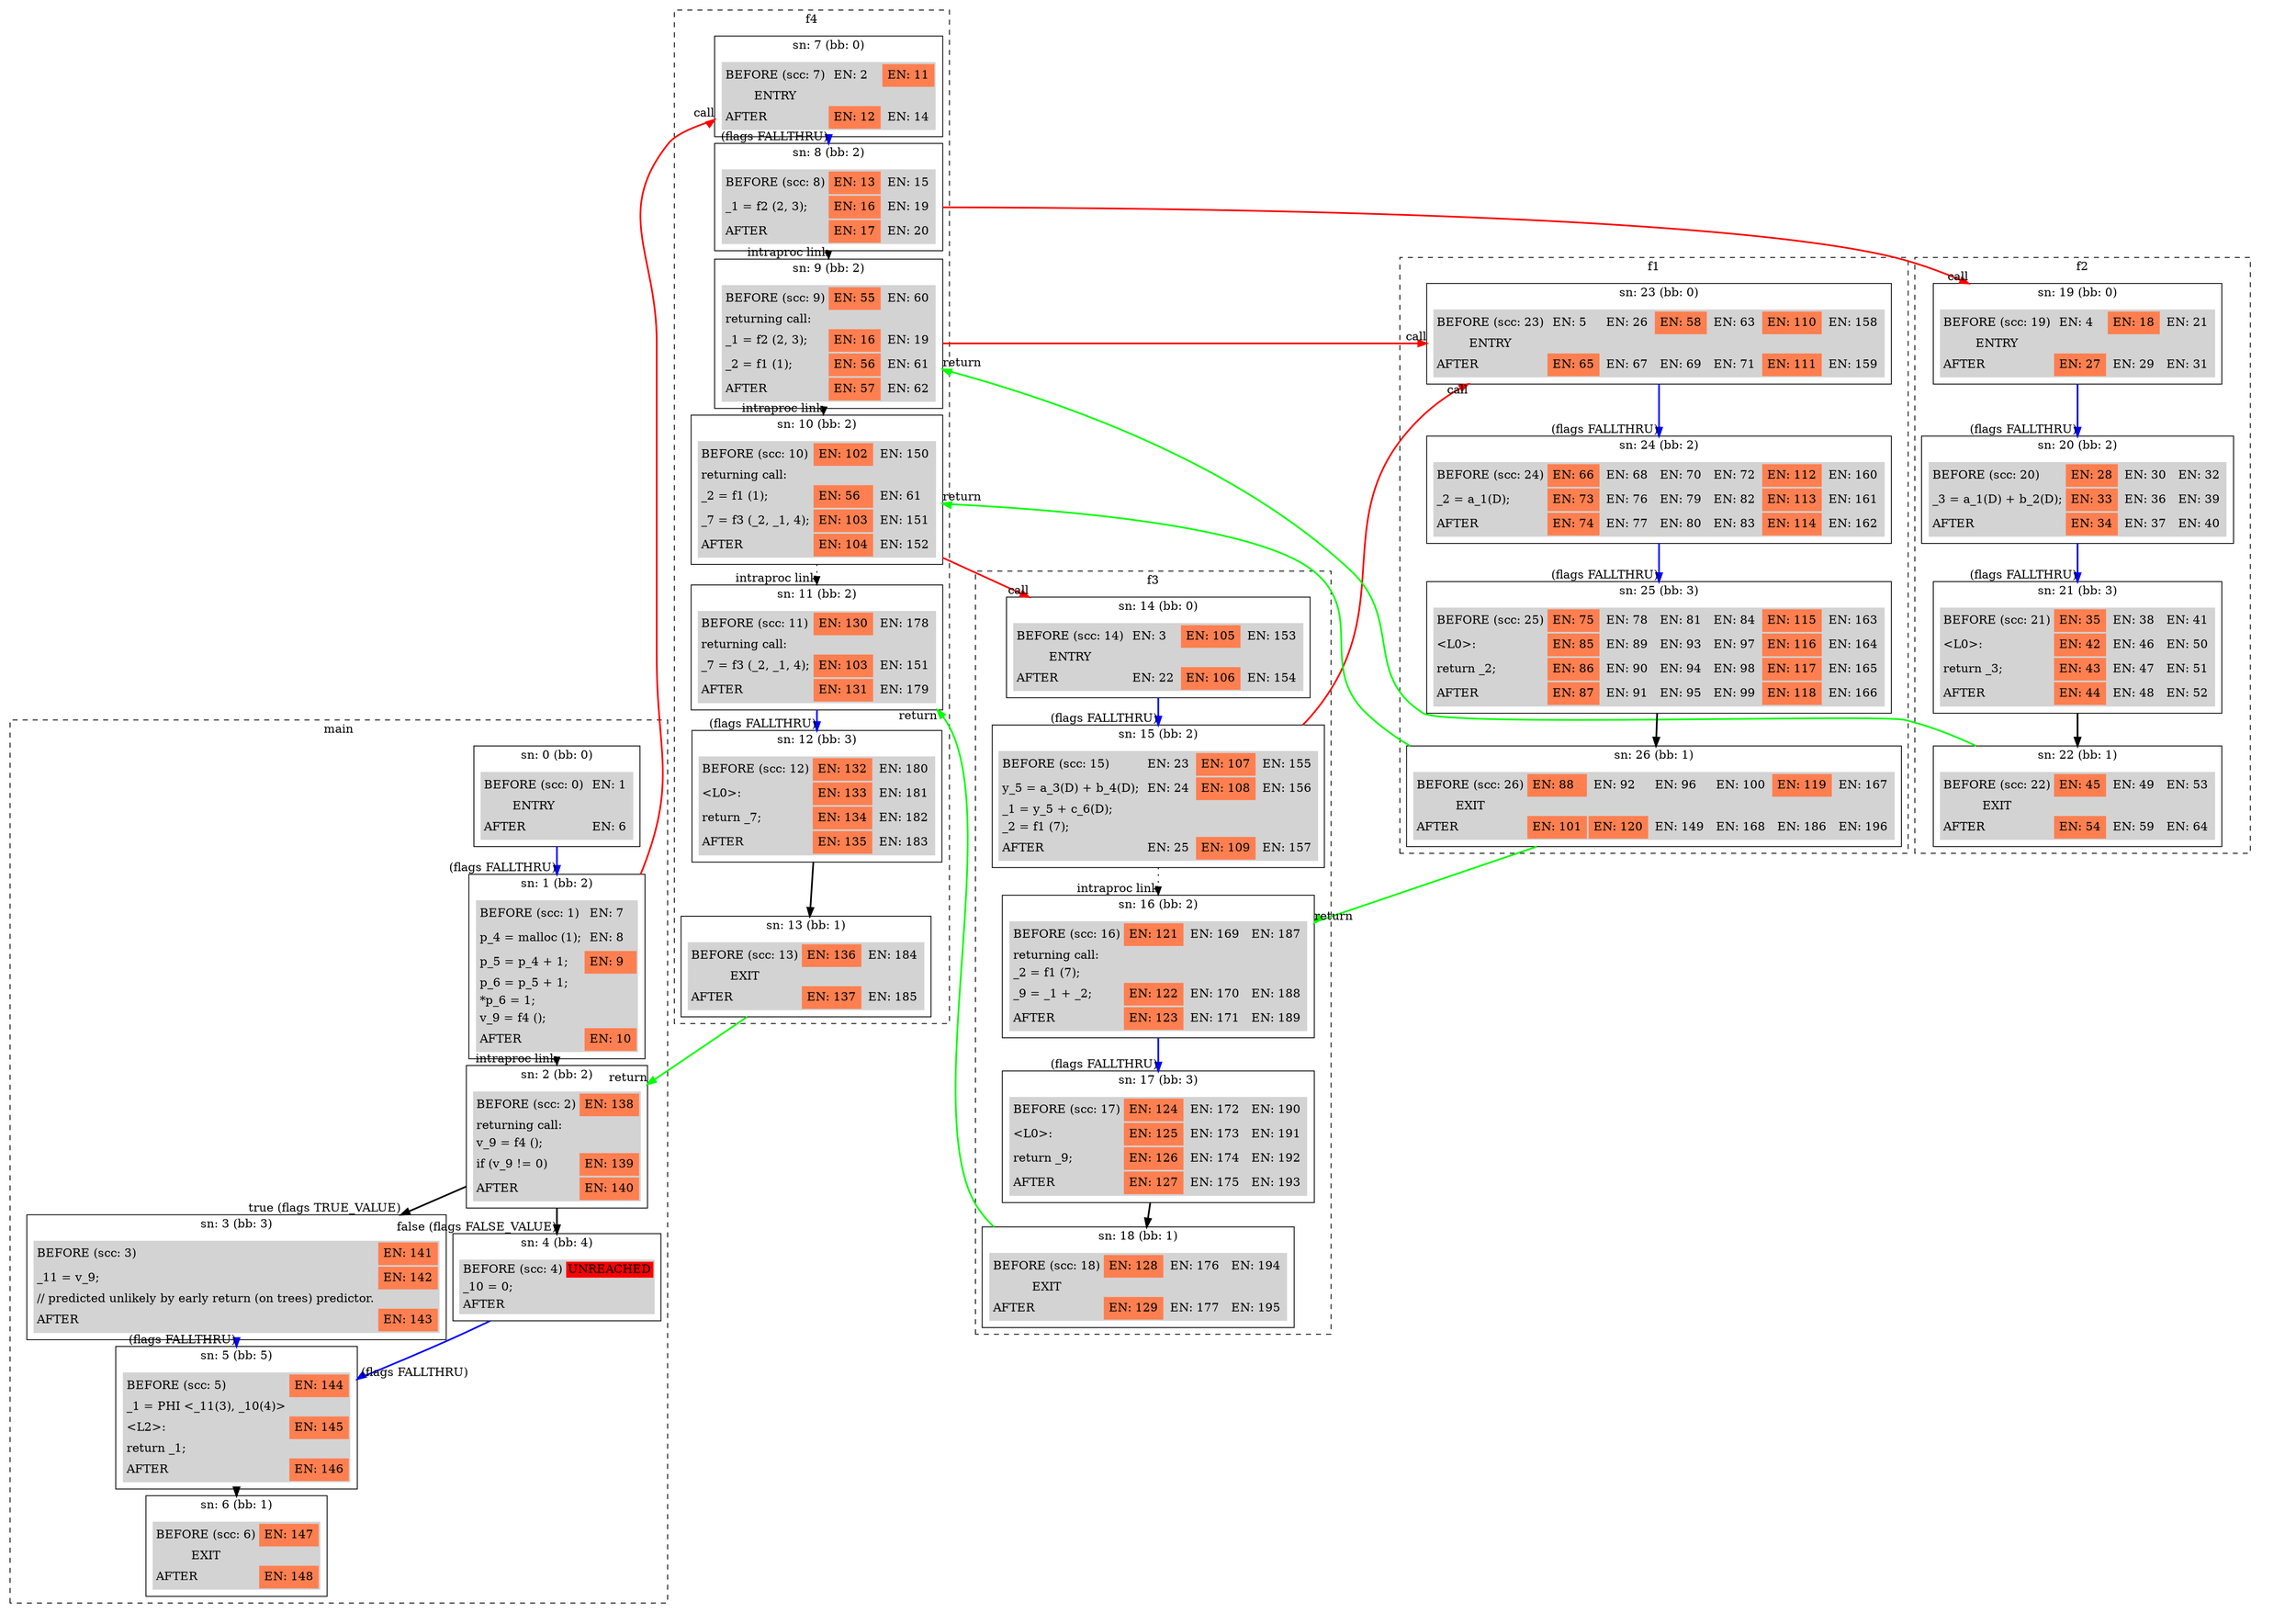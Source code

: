 /* generated with gcc-11.1
gcc -fdump-analyzer-supergraph
*/
digraph "supergraph" {
  overlap=false;
  compound=true;
  subgraph "cluster_main" {
style="dashed"; color="black"; label="main";
    subgraph cluster_node_0 {
      style="solid";
      color="black";
      fillcolor="lightgrey";
      label="sn: 0 (bb: 0)";
      node_0 [shape=none,margin=0,style=filled,fillcolor=lightgrey,label=<<TABLE BORDER="0"><TR><TD ALIGN="LEFT">BEFORE (scc: 0)</TD><TD BGCOLOR="lightgrey"><TABLE BORDER="0"><TR><TD ALIGN="LEFT">EN: 1</TD></TR></TABLE></TD></TR><TR><TD>ENTRY</TD></TR>
<TR><TD ALIGN="LEFT">AFTER</TD><TD BGCOLOR="lightgrey"><TABLE BORDER="0"><TR><TD ALIGN="LEFT">EN: 6</TD></TR></TABLE></TD></TR></TABLE>>];

    }
    subgraph cluster_node_1 {
      style="solid";
      color="black";
      fillcolor="lightgrey";
      label="sn: 1 (bb: 2)";
      node_1 [shape=none,margin=0,style=filled,fillcolor=lightgrey,label=<<TABLE BORDER="0"><TR><TD ALIGN="LEFT">BEFORE (scc: 1)</TD><TD BGCOLOR="lightgrey"><TABLE BORDER="0"><TR><TD ALIGN="LEFT">EN: 7</TD></TR></TABLE></TD></TR><TR><TD ALIGN="LEFT">p_4 = malloc (1);</TD><TD BGCOLOR="lightgrey"><TABLE BORDER="0"><TR><TD ALIGN="LEFT">EN: 8</TD></TR></TABLE></TD></TR>
<TR><TD ALIGN="LEFT">p_5 = p_4 + 1;</TD><TD BGCOLOR="coral"><TABLE BORDER="0"><TR><TD ALIGN="LEFT">EN: 9</TD></TR></TABLE></TD></TR>
<TR><TD ALIGN="LEFT">p_6 = p_5 + 1;</TD><TD ALIGN="LEFT"></TD></TR>
<TR><TD ALIGN="LEFT">*p_6 = 1;</TD><TD ALIGN="LEFT"></TD></TR>
<TR><TD ALIGN="LEFT">v_9 = f4 ();</TD><TD ALIGN="LEFT"></TD></TR>
<TR><TD ALIGN="LEFT">AFTER</TD><TD BGCOLOR="coral"><TABLE BORDER="0"><TR><TD ALIGN="LEFT">EN: 10</TD></TR></TABLE></TD></TR></TABLE>>];

    }
    subgraph cluster_node_2 {
      style="solid";
      color="black";
      fillcolor="lightgrey";
      label="sn: 2 (bb: 2)";
      node_2 [shape=none,margin=0,style=filled,fillcolor=lightgrey,label=<<TABLE BORDER="0"><TR><TD ALIGN="LEFT">BEFORE (scc: 2)</TD><TD BGCOLOR="coral"><TABLE BORDER="0"><TR><TD ALIGN="LEFT">EN: 138</TD></TR></TABLE></TD></TR><TR><TD ALIGN="LEFT">returning call: </TD></TR><TR><TD ALIGN="LEFT">v_9 = f4 ();</TD><TD ALIGN="LEFT"></TD></TR>
<TR><TD ALIGN="LEFT">if (v_9 != 0)</TD><TD BGCOLOR="coral"><TABLE BORDER="0"><TR><TD ALIGN="LEFT">EN: 139</TD></TR></TABLE></TD></TR>
<TR><TD ALIGN="LEFT">AFTER</TD><TD BGCOLOR="coral"><TABLE BORDER="0"><TR><TD ALIGN="LEFT">EN: 140</TD></TR></TABLE></TD></TR></TABLE>>];

    }
    subgraph cluster_node_3 {
      style="solid";
      color="black";
      fillcolor="lightgrey";
      label="sn: 3 (bb: 3)";
      node_3 [shape=none,margin=0,style=filled,fillcolor=lightgrey,label=<<TABLE BORDER="0"><TR><TD ALIGN="LEFT">BEFORE (scc: 3)</TD><TD BGCOLOR="coral"><TABLE BORDER="0"><TR><TD ALIGN="LEFT">EN: 141</TD></TR></TABLE></TD></TR><TR><TD ALIGN="LEFT">_11 = v_9;</TD><TD BGCOLOR="coral"><TABLE BORDER="0"><TR><TD ALIGN="LEFT">EN: 142</TD></TR></TABLE></TD></TR>
<TR><TD ALIGN="LEFT">// predicted unlikely by early return (on trees) predictor.</TD><TD ALIGN="LEFT"></TD></TR>
<TR><TD ALIGN="LEFT">AFTER</TD><TD BGCOLOR="coral"><TABLE BORDER="0"><TR><TD ALIGN="LEFT">EN: 143</TD></TR></TABLE></TD></TR></TABLE>>];

    }
    subgraph cluster_node_4 {
      style="solid";
      color="black";
      fillcolor="lightgrey";
      label="sn: 4 (bb: 4)";
      node_4 [shape=none,margin=0,style=filled,fillcolor=lightgrey,label=<<TABLE BORDER="0"><TR><TD ALIGN="LEFT">BEFORE (scc: 4)</TD><TD BGCOLOR="red">UNREACHED</TD></TR><TR><TD ALIGN="LEFT">_10 = 0;</TD><TD ALIGN="LEFT"></TD></TR>
<TR><TD ALIGN="LEFT">AFTER</TD></TR></TABLE>>];

    }
    subgraph cluster_node_5 {
      style="solid";
      color="black";
      fillcolor="lightgrey";
      label="sn: 5 (bb: 5)";
      node_5 [shape=none,margin=0,style=filled,fillcolor=lightgrey,label=<<TABLE BORDER="0"><TR><TD ALIGN="LEFT">BEFORE (scc: 5)</TD><TD BGCOLOR="coral"><TABLE BORDER="0"><TR><TD ALIGN="LEFT">EN: 144</TD></TR></TABLE></TD></TR><TR><TD ALIGN="LEFT">_1 = PHI &lt;_11(3), _10(4)&gt;</TD><TD ALIGN="LEFT"></TD></TR>
<TR><TD ALIGN="LEFT">&lt;L2&gt;:</TD><TD BGCOLOR="coral"><TABLE BORDER="0"><TR><TD ALIGN="LEFT">EN: 145</TD></TR></TABLE></TD></TR>
<TR><TD ALIGN="LEFT">return _1;</TD><TD ALIGN="LEFT"></TD></TR>
<TR><TD ALIGN="LEFT">AFTER</TD><TD BGCOLOR="coral"><TABLE BORDER="0"><TR><TD ALIGN="LEFT">EN: 146</TD></TR></TABLE></TD></TR></TABLE>>];

    }
    subgraph cluster_node_6 {
      style="solid";
      color="black";
      fillcolor="lightgrey";
      label="sn: 6 (bb: 1)";
      node_6 [shape=none,margin=0,style=filled,fillcolor=lightgrey,label=<<TABLE BORDER="0"><TR><TD ALIGN="LEFT">BEFORE (scc: 6)</TD><TD BGCOLOR="coral"><TABLE BORDER="0"><TR><TD ALIGN="LEFT">EN: 147</TD></TR></TABLE></TD></TR><TR><TD>EXIT</TD></TR>
<TR><TD ALIGN="LEFT">AFTER</TD><TD BGCOLOR="coral"><TABLE BORDER="0"><TR><TD ALIGN="LEFT">EN: 148</TD></TR></TABLE></TD></TR></TABLE>>];

    }
	node_0:s -> node_6:n [style="invis",constraint=true];
  }
  subgraph "cluster_f4" {
style="dashed"; color="black"; label="f4";
    subgraph cluster_node_7 {
      style="solid";
      color="black";
      fillcolor="lightgrey";
      label="sn: 7 (bb: 0)";
      node_7 [shape=none,margin=0,style=filled,fillcolor=lightgrey,label=<<TABLE BORDER="0"><TR><TD ALIGN="LEFT">BEFORE (scc: 7)</TD><TD BGCOLOR="lightgrey"><TABLE BORDER="0"><TR><TD ALIGN="LEFT">EN: 2</TD></TR></TABLE></TD><TD BGCOLOR="coral"><TABLE BORDER="0"><TR><TD ALIGN="LEFT">EN: 11</TD></TR></TABLE></TD></TR><TR><TD>ENTRY</TD></TR>
<TR><TD ALIGN="LEFT">AFTER</TD><TD BGCOLOR="coral"><TABLE BORDER="0"><TR><TD ALIGN="LEFT">EN: 12</TD></TR></TABLE></TD><TD BGCOLOR="lightgrey"><TABLE BORDER="0"><TR><TD ALIGN="LEFT">EN: 14</TD></TR></TABLE></TD></TR></TABLE>>];

    }
    subgraph cluster_node_8 {
      style="solid";
      color="black";
      fillcolor="lightgrey";
      label="sn: 8 (bb: 2)";
      node_8 [shape=none,margin=0,style=filled,fillcolor=lightgrey,label=<<TABLE BORDER="0"><TR><TD ALIGN="LEFT">BEFORE (scc: 8)</TD><TD BGCOLOR="coral"><TABLE BORDER="0"><TR><TD ALIGN="LEFT">EN: 13</TD></TR></TABLE></TD><TD BGCOLOR="lightgrey"><TABLE BORDER="0"><TR><TD ALIGN="LEFT">EN: 15</TD></TR></TABLE></TD></TR><TR><TD ALIGN="LEFT">_1 = f2 (2, 3);</TD><TD BGCOLOR="coral"><TABLE BORDER="0"><TR><TD ALIGN="LEFT">EN: 16</TD></TR></TABLE></TD><TD BGCOLOR="lightgrey"><TABLE BORDER="0"><TR><TD ALIGN="LEFT">EN: 19</TD></TR></TABLE></TD></TR>
<TR><TD ALIGN="LEFT">AFTER</TD><TD BGCOLOR="coral"><TABLE BORDER="0"><TR><TD ALIGN="LEFT">EN: 17</TD></TR></TABLE></TD><TD BGCOLOR="lightgrey"><TABLE BORDER="0"><TR><TD ALIGN="LEFT">EN: 20</TD></TR></TABLE></TD></TR></TABLE>>];

    }
    subgraph cluster_node_9 {
      style="solid";
      color="black";
      fillcolor="lightgrey";
      label="sn: 9 (bb: 2)";
      node_9 [shape=none,margin=0,style=filled,fillcolor=lightgrey,label=<<TABLE BORDER="0"><TR><TD ALIGN="LEFT">BEFORE (scc: 9)</TD><TD BGCOLOR="coral"><TABLE BORDER="0"><TR><TD ALIGN="LEFT">EN: 55</TD></TR></TABLE></TD><TD BGCOLOR="lightgrey"><TABLE BORDER="0"><TR><TD ALIGN="LEFT">EN: 60</TD></TR></TABLE></TD></TR><TR><TD ALIGN="LEFT">returning call: </TD></TR><TR><TD ALIGN="LEFT">_1 = f2 (2, 3);</TD><TD BGCOLOR="coral"><TABLE BORDER="0"><TR><TD ALIGN="LEFT">EN: 16</TD></TR></TABLE></TD><TD BGCOLOR="lightgrey"><TABLE BORDER="0"><TR><TD ALIGN="LEFT">EN: 19</TD></TR></TABLE></TD></TR>
<TR><TD ALIGN="LEFT">_2 = f1 (1);</TD><TD BGCOLOR="coral"><TABLE BORDER="0"><TR><TD ALIGN="LEFT">EN: 56</TD></TR></TABLE></TD><TD BGCOLOR="lightgrey"><TABLE BORDER="0"><TR><TD ALIGN="LEFT">EN: 61</TD></TR></TABLE></TD></TR>
<TR><TD ALIGN="LEFT">AFTER</TD><TD BGCOLOR="coral"><TABLE BORDER="0"><TR><TD ALIGN="LEFT">EN: 57</TD></TR></TABLE></TD><TD BGCOLOR="lightgrey"><TABLE BORDER="0"><TR><TD ALIGN="LEFT">EN: 62</TD></TR></TABLE></TD></TR></TABLE>>];

    }
    subgraph cluster_node_10 {
      style="solid";
      color="black";
      fillcolor="lightgrey";
      label="sn: 10 (bb: 2)";
      node_10 [shape=none,margin=0,style=filled,fillcolor=lightgrey,label=<<TABLE BORDER="0"><TR><TD ALIGN="LEFT">BEFORE (scc: 10)</TD><TD BGCOLOR="coral"><TABLE BORDER="0"><TR><TD ALIGN="LEFT">EN: 102</TD></TR></TABLE></TD><TD BGCOLOR="lightgrey"><TABLE BORDER="0"><TR><TD ALIGN="LEFT">EN: 150</TD></TR></TABLE></TD></TR><TR><TD ALIGN="LEFT">returning call: </TD></TR><TR><TD ALIGN="LEFT">_2 = f1 (1);</TD><TD BGCOLOR="coral"><TABLE BORDER="0"><TR><TD ALIGN="LEFT">EN: 56</TD></TR></TABLE></TD><TD BGCOLOR="lightgrey"><TABLE BORDER="0"><TR><TD ALIGN="LEFT">EN: 61</TD></TR></TABLE></TD></TR>
<TR><TD ALIGN="LEFT">_7 = f3 (_2, _1, 4);</TD><TD BGCOLOR="coral"><TABLE BORDER="0"><TR><TD ALIGN="LEFT">EN: 103</TD></TR></TABLE></TD><TD BGCOLOR="lightgrey"><TABLE BORDER="0"><TR><TD ALIGN="LEFT">EN: 151</TD></TR></TABLE></TD></TR>
<TR><TD ALIGN="LEFT">AFTER</TD><TD BGCOLOR="coral"><TABLE BORDER="0"><TR><TD ALIGN="LEFT">EN: 104</TD></TR></TABLE></TD><TD BGCOLOR="lightgrey"><TABLE BORDER="0"><TR><TD ALIGN="LEFT">EN: 152</TD></TR></TABLE></TD></TR></TABLE>>];

    }
    subgraph cluster_node_11 {
      style="solid";
      color="black";
      fillcolor="lightgrey";
      label="sn: 11 (bb: 2)";
      node_11 [shape=none,margin=0,style=filled,fillcolor=lightgrey,label=<<TABLE BORDER="0"><TR><TD ALIGN="LEFT">BEFORE (scc: 11)</TD><TD BGCOLOR="coral"><TABLE BORDER="0"><TR><TD ALIGN="LEFT">EN: 130</TD></TR></TABLE></TD><TD BGCOLOR="lightgrey"><TABLE BORDER="0"><TR><TD ALIGN="LEFT">EN: 178</TD></TR></TABLE></TD></TR><TR><TD ALIGN="LEFT">returning call: </TD></TR><TR><TD ALIGN="LEFT">_7 = f3 (_2, _1, 4);</TD><TD BGCOLOR="coral"><TABLE BORDER="0"><TR><TD ALIGN="LEFT">EN: 103</TD></TR></TABLE></TD><TD BGCOLOR="lightgrey"><TABLE BORDER="0"><TR><TD ALIGN="LEFT">EN: 151</TD></TR></TABLE></TD></TR>
<TR><TD ALIGN="LEFT">AFTER</TD><TD BGCOLOR="coral"><TABLE BORDER="0"><TR><TD ALIGN="LEFT">EN: 131</TD></TR></TABLE></TD><TD BGCOLOR="lightgrey"><TABLE BORDER="0"><TR><TD ALIGN="LEFT">EN: 179</TD></TR></TABLE></TD></TR></TABLE>>];

    }
    subgraph cluster_node_12 {
      style="solid";
      color="black";
      fillcolor="lightgrey";
      label="sn: 12 (bb: 3)";
      node_12 [shape=none,margin=0,style=filled,fillcolor=lightgrey,label=<<TABLE BORDER="0"><TR><TD ALIGN="LEFT">BEFORE (scc: 12)</TD><TD BGCOLOR="coral"><TABLE BORDER="0"><TR><TD ALIGN="LEFT">EN: 132</TD></TR></TABLE></TD><TD BGCOLOR="lightgrey"><TABLE BORDER="0"><TR><TD ALIGN="LEFT">EN: 180</TD></TR></TABLE></TD></TR><TR><TD ALIGN="LEFT">&lt;L0&gt;:</TD><TD BGCOLOR="coral"><TABLE BORDER="0"><TR><TD ALIGN="LEFT">EN: 133</TD></TR></TABLE></TD><TD BGCOLOR="lightgrey"><TABLE BORDER="0"><TR><TD ALIGN="LEFT">EN: 181</TD></TR></TABLE></TD></TR>
<TR><TD ALIGN="LEFT">return _7;</TD><TD BGCOLOR="coral"><TABLE BORDER="0"><TR><TD ALIGN="LEFT">EN: 134</TD></TR></TABLE></TD><TD BGCOLOR="lightgrey"><TABLE BORDER="0"><TR><TD ALIGN="LEFT">EN: 182</TD></TR></TABLE></TD></TR>
<TR><TD ALIGN="LEFT">AFTER</TD><TD BGCOLOR="coral"><TABLE BORDER="0"><TR><TD ALIGN="LEFT">EN: 135</TD></TR></TABLE></TD><TD BGCOLOR="lightgrey"><TABLE BORDER="0"><TR><TD ALIGN="LEFT">EN: 183</TD></TR></TABLE></TD></TR></TABLE>>];

    }
    subgraph cluster_node_13 {
      style="solid";
      color="black";
      fillcolor="lightgrey";
      label="sn: 13 (bb: 1)";
      node_13 [shape=none,margin=0,style=filled,fillcolor=lightgrey,label=<<TABLE BORDER="0"><TR><TD ALIGN="LEFT">BEFORE (scc: 13)</TD><TD BGCOLOR="coral"><TABLE BORDER="0"><TR><TD ALIGN="LEFT">EN: 136</TD></TR></TABLE></TD><TD BGCOLOR="lightgrey"><TABLE BORDER="0"><TR><TD ALIGN="LEFT">EN: 184</TD></TR></TABLE></TD></TR><TR><TD>EXIT</TD></TR>
<TR><TD ALIGN="LEFT">AFTER</TD><TD BGCOLOR="coral"><TABLE BORDER="0"><TR><TD ALIGN="LEFT">EN: 137</TD></TR></TABLE></TD><TD BGCOLOR="lightgrey"><TABLE BORDER="0"><TR><TD ALIGN="LEFT">EN: 185</TD></TR></TABLE></TD></TR></TABLE>>];

    }
	node_7:s -> node_13:n [style="invis",constraint=true];
  }
  subgraph "cluster_f3" {
style="dashed"; color="black"; label="f3";
    subgraph cluster_node_14 {
      style="solid";
      color="black";
      fillcolor="lightgrey";
      label="sn: 14 (bb: 0)";
      node_14 [shape=none,margin=0,style=filled,fillcolor=lightgrey,label=<<TABLE BORDER="0"><TR><TD ALIGN="LEFT">BEFORE (scc: 14)</TD><TD BGCOLOR="lightgrey"><TABLE BORDER="0"><TR><TD ALIGN="LEFT">EN: 3</TD></TR></TABLE></TD><TD BGCOLOR="coral"><TABLE BORDER="0"><TR><TD ALIGN="LEFT">EN: 105</TD></TR></TABLE></TD><TD BGCOLOR="lightgrey"><TABLE BORDER="0"><TR><TD ALIGN="LEFT">EN: 153</TD></TR></TABLE></TD></TR><TR><TD>ENTRY</TD></TR>
<TR><TD ALIGN="LEFT">AFTER</TD><TD BGCOLOR="lightgrey"><TABLE BORDER="0"><TR><TD ALIGN="LEFT">EN: 22</TD></TR></TABLE></TD><TD BGCOLOR="coral"><TABLE BORDER="0"><TR><TD ALIGN="LEFT">EN: 106</TD></TR></TABLE></TD><TD BGCOLOR="lightgrey"><TABLE BORDER="0"><TR><TD ALIGN="LEFT">EN: 154</TD></TR></TABLE></TD></TR></TABLE>>];

    }
    subgraph cluster_node_15 {
      style="solid";
      color="black";
      fillcolor="lightgrey";
      label="sn: 15 (bb: 2)";
      node_15 [shape=none,margin=0,style=filled,fillcolor=lightgrey,label=<<TABLE BORDER="0"><TR><TD ALIGN="LEFT">BEFORE (scc: 15)</TD><TD BGCOLOR="lightgrey"><TABLE BORDER="0"><TR><TD ALIGN="LEFT">EN: 23</TD></TR></TABLE></TD><TD BGCOLOR="coral"><TABLE BORDER="0"><TR><TD ALIGN="LEFT">EN: 107</TD></TR></TABLE></TD><TD BGCOLOR="lightgrey"><TABLE BORDER="0"><TR><TD ALIGN="LEFT">EN: 155</TD></TR></TABLE></TD></TR><TR><TD ALIGN="LEFT">y_5 = a_3(D) + b_4(D);</TD><TD BGCOLOR="lightgrey"><TABLE BORDER="0"><TR><TD ALIGN="LEFT">EN: 24</TD></TR></TABLE></TD><TD BGCOLOR="coral"><TABLE BORDER="0"><TR><TD ALIGN="LEFT">EN: 108</TD></TR></TABLE></TD><TD BGCOLOR="lightgrey"><TABLE BORDER="0"><TR><TD ALIGN="LEFT">EN: 156</TD></TR></TABLE></TD></TR>
<TR><TD ALIGN="LEFT">_1 = y_5 + c_6(D);</TD><TD ALIGN="LEFT"></TD></TR>
<TR><TD ALIGN="LEFT">_2 = f1 (7);</TD><TD ALIGN="LEFT"></TD></TR>
<TR><TD ALIGN="LEFT">AFTER</TD><TD BGCOLOR="lightgrey"><TABLE BORDER="0"><TR><TD ALIGN="LEFT">EN: 25</TD></TR></TABLE></TD><TD BGCOLOR="coral"><TABLE BORDER="0"><TR><TD ALIGN="LEFT">EN: 109</TD></TR></TABLE></TD><TD BGCOLOR="lightgrey"><TABLE BORDER="0"><TR><TD ALIGN="LEFT">EN: 157</TD></TR></TABLE></TD></TR></TABLE>>];

    }
    subgraph cluster_node_16 {
      style="solid";
      color="black";
      fillcolor="lightgrey";
      label="sn: 16 (bb: 2)";
      node_16 [shape=none,margin=0,style=filled,fillcolor=lightgrey,label=<<TABLE BORDER="0"><TR><TD ALIGN="LEFT">BEFORE (scc: 16)</TD><TD BGCOLOR="coral"><TABLE BORDER="0"><TR><TD ALIGN="LEFT">EN: 121</TD></TR></TABLE></TD><TD BGCOLOR="lightgrey"><TABLE BORDER="0"><TR><TD ALIGN="LEFT">EN: 169</TD></TR></TABLE></TD><TD BGCOLOR="lightgrey"><TABLE BORDER="0"><TR><TD ALIGN="LEFT">EN: 187</TD></TR></TABLE></TD></TR><TR><TD ALIGN="LEFT">returning call: </TD></TR><TR><TD ALIGN="LEFT">_2 = f1 (7);</TD><TD ALIGN="LEFT"></TD></TR>
<TR><TD ALIGN="LEFT">_9 = _1 + _2;</TD><TD BGCOLOR="coral"><TABLE BORDER="0"><TR><TD ALIGN="LEFT">EN: 122</TD></TR></TABLE></TD><TD BGCOLOR="lightgrey"><TABLE BORDER="0"><TR><TD ALIGN="LEFT">EN: 170</TD></TR></TABLE></TD><TD BGCOLOR="lightgrey"><TABLE BORDER="0"><TR><TD ALIGN="LEFT">EN: 188</TD></TR></TABLE></TD></TR>
<TR><TD ALIGN="LEFT">AFTER</TD><TD BGCOLOR="coral"><TABLE BORDER="0"><TR><TD ALIGN="LEFT">EN: 123</TD></TR></TABLE></TD><TD BGCOLOR="lightgrey"><TABLE BORDER="0"><TR><TD ALIGN="LEFT">EN: 171</TD></TR></TABLE></TD><TD BGCOLOR="lightgrey"><TABLE BORDER="0"><TR><TD ALIGN="LEFT">EN: 189</TD></TR></TABLE></TD></TR></TABLE>>];

    }
    subgraph cluster_node_17 {
      style="solid";
      color="black";
      fillcolor="lightgrey";
      label="sn: 17 (bb: 3)";
      node_17 [shape=none,margin=0,style=filled,fillcolor=lightgrey,label=<<TABLE BORDER="0"><TR><TD ALIGN="LEFT">BEFORE (scc: 17)</TD><TD BGCOLOR="coral"><TABLE BORDER="0"><TR><TD ALIGN="LEFT">EN: 124</TD></TR></TABLE></TD><TD BGCOLOR="lightgrey"><TABLE BORDER="0"><TR><TD ALIGN="LEFT">EN: 172</TD></TR></TABLE></TD><TD BGCOLOR="lightgrey"><TABLE BORDER="0"><TR><TD ALIGN="LEFT">EN: 190</TD></TR></TABLE></TD></TR><TR><TD ALIGN="LEFT">&lt;L0&gt;:</TD><TD BGCOLOR="coral"><TABLE BORDER="0"><TR><TD ALIGN="LEFT">EN: 125</TD></TR></TABLE></TD><TD BGCOLOR="lightgrey"><TABLE BORDER="0"><TR><TD ALIGN="LEFT">EN: 173</TD></TR></TABLE></TD><TD BGCOLOR="lightgrey"><TABLE BORDER="0"><TR><TD ALIGN="LEFT">EN: 191</TD></TR></TABLE></TD></TR>
<TR><TD ALIGN="LEFT">return _9;</TD><TD BGCOLOR="coral"><TABLE BORDER="0"><TR><TD ALIGN="LEFT">EN: 126</TD></TR></TABLE></TD><TD BGCOLOR="lightgrey"><TABLE BORDER="0"><TR><TD ALIGN="LEFT">EN: 174</TD></TR></TABLE></TD><TD BGCOLOR="lightgrey"><TABLE BORDER="0"><TR><TD ALIGN="LEFT">EN: 192</TD></TR></TABLE></TD></TR>
<TR><TD ALIGN="LEFT">AFTER</TD><TD BGCOLOR="coral"><TABLE BORDER="0"><TR><TD ALIGN="LEFT">EN: 127</TD></TR></TABLE></TD><TD BGCOLOR="lightgrey"><TABLE BORDER="0"><TR><TD ALIGN="LEFT">EN: 175</TD></TR></TABLE></TD><TD BGCOLOR="lightgrey"><TABLE BORDER="0"><TR><TD ALIGN="LEFT">EN: 193</TD></TR></TABLE></TD></TR></TABLE>>];

    }
    subgraph cluster_node_18 {
      style="solid";
      color="black";
      fillcolor="lightgrey";
      label="sn: 18 (bb: 1)";
      node_18 [shape=none,margin=0,style=filled,fillcolor=lightgrey,label=<<TABLE BORDER="0"><TR><TD ALIGN="LEFT">BEFORE (scc: 18)</TD><TD BGCOLOR="coral"><TABLE BORDER="0"><TR><TD ALIGN="LEFT">EN: 128</TD></TR></TABLE></TD><TD BGCOLOR="lightgrey"><TABLE BORDER="0"><TR><TD ALIGN="LEFT">EN: 176</TD></TR></TABLE></TD><TD BGCOLOR="lightgrey"><TABLE BORDER="0"><TR><TD ALIGN="LEFT">EN: 194</TD></TR></TABLE></TD></TR><TR><TD>EXIT</TD></TR>
<TR><TD ALIGN="LEFT">AFTER</TD><TD BGCOLOR="coral"><TABLE BORDER="0"><TR><TD ALIGN="LEFT">EN: 129</TD></TR></TABLE></TD><TD BGCOLOR="lightgrey"><TABLE BORDER="0"><TR><TD ALIGN="LEFT">EN: 177</TD></TR></TABLE></TD><TD BGCOLOR="lightgrey"><TABLE BORDER="0"><TR><TD ALIGN="LEFT">EN: 195</TD></TR></TABLE></TD></TR></TABLE>>];

    }
	node_14:s -> node_18:n [style="invis",constraint=true];
  }
  subgraph "cluster_f2" {
style="dashed"; color="black"; label="f2";
    subgraph cluster_node_19 {
      style="solid";
      color="black";
      fillcolor="lightgrey";
      label="sn: 19 (bb: 0)";
      node_19 [shape=none,margin=0,style=filled,fillcolor=lightgrey,label=<<TABLE BORDER="0"><TR><TD ALIGN="LEFT">BEFORE (scc: 19)</TD><TD BGCOLOR="lightgrey"><TABLE BORDER="0"><TR><TD ALIGN="LEFT">EN: 4</TD></TR></TABLE></TD><TD BGCOLOR="coral"><TABLE BORDER="0"><TR><TD ALIGN="LEFT">EN: 18</TD></TR></TABLE></TD><TD BGCOLOR="lightgrey"><TABLE BORDER="0"><TR><TD ALIGN="LEFT">EN: 21</TD></TR></TABLE></TD></TR><TR><TD>ENTRY</TD></TR>
<TR><TD ALIGN="LEFT">AFTER</TD><TD BGCOLOR="coral"><TABLE BORDER="0"><TR><TD ALIGN="LEFT">EN: 27</TD></TR></TABLE></TD><TD BGCOLOR="lightgrey"><TABLE BORDER="0"><TR><TD ALIGN="LEFT">EN: 29</TD></TR></TABLE></TD><TD BGCOLOR="lightgrey"><TABLE BORDER="0"><TR><TD ALIGN="LEFT">EN: 31</TD></TR></TABLE></TD></TR></TABLE>>];

    }
    subgraph cluster_node_20 {
      style="solid";
      color="black";
      fillcolor="lightgrey";
      label="sn: 20 (bb: 2)";
      node_20 [shape=none,margin=0,style=filled,fillcolor=lightgrey,label=<<TABLE BORDER="0"><TR><TD ALIGN="LEFT">BEFORE (scc: 20)</TD><TD BGCOLOR="coral"><TABLE BORDER="0"><TR><TD ALIGN="LEFT">EN: 28</TD></TR></TABLE></TD><TD BGCOLOR="lightgrey"><TABLE BORDER="0"><TR><TD ALIGN="LEFT">EN: 30</TD></TR></TABLE></TD><TD BGCOLOR="lightgrey"><TABLE BORDER="0"><TR><TD ALIGN="LEFT">EN: 32</TD></TR></TABLE></TD></TR><TR><TD ALIGN="LEFT">_3 = a_1(D) + b_2(D);</TD><TD BGCOLOR="coral"><TABLE BORDER="0"><TR><TD ALIGN="LEFT">EN: 33</TD></TR></TABLE></TD><TD BGCOLOR="lightgrey"><TABLE BORDER="0"><TR><TD ALIGN="LEFT">EN: 36</TD></TR></TABLE></TD><TD BGCOLOR="lightgrey"><TABLE BORDER="0"><TR><TD ALIGN="LEFT">EN: 39</TD></TR></TABLE></TD></TR>
<TR><TD ALIGN="LEFT">AFTER</TD><TD BGCOLOR="coral"><TABLE BORDER="0"><TR><TD ALIGN="LEFT">EN: 34</TD></TR></TABLE></TD><TD BGCOLOR="lightgrey"><TABLE BORDER="0"><TR><TD ALIGN="LEFT">EN: 37</TD></TR></TABLE></TD><TD BGCOLOR="lightgrey"><TABLE BORDER="0"><TR><TD ALIGN="LEFT">EN: 40</TD></TR></TABLE></TD></TR></TABLE>>];

    }
    subgraph cluster_node_21 {
      style="solid";
      color="black";
      fillcolor="lightgrey";
      label="sn: 21 (bb: 3)";
      node_21 [shape=none,margin=0,style=filled,fillcolor=lightgrey,label=<<TABLE BORDER="0"><TR><TD ALIGN="LEFT">BEFORE (scc: 21)</TD><TD BGCOLOR="coral"><TABLE BORDER="0"><TR><TD ALIGN="LEFT">EN: 35</TD></TR></TABLE></TD><TD BGCOLOR="lightgrey"><TABLE BORDER="0"><TR><TD ALIGN="LEFT">EN: 38</TD></TR></TABLE></TD><TD BGCOLOR="lightgrey"><TABLE BORDER="0"><TR><TD ALIGN="LEFT">EN: 41</TD></TR></TABLE></TD></TR><TR><TD ALIGN="LEFT">&lt;L0&gt;:</TD><TD BGCOLOR="coral"><TABLE BORDER="0"><TR><TD ALIGN="LEFT">EN: 42</TD></TR></TABLE></TD><TD BGCOLOR="lightgrey"><TABLE BORDER="0"><TR><TD ALIGN="LEFT">EN: 46</TD></TR></TABLE></TD><TD BGCOLOR="lightgrey"><TABLE BORDER="0"><TR><TD ALIGN="LEFT">EN: 50</TD></TR></TABLE></TD></TR>
<TR><TD ALIGN="LEFT">return _3;</TD><TD BGCOLOR="coral"><TABLE BORDER="0"><TR><TD ALIGN="LEFT">EN: 43</TD></TR></TABLE></TD><TD BGCOLOR="lightgrey"><TABLE BORDER="0"><TR><TD ALIGN="LEFT">EN: 47</TD></TR></TABLE></TD><TD BGCOLOR="lightgrey"><TABLE BORDER="0"><TR><TD ALIGN="LEFT">EN: 51</TD></TR></TABLE></TD></TR>
<TR><TD ALIGN="LEFT">AFTER</TD><TD BGCOLOR="coral"><TABLE BORDER="0"><TR><TD ALIGN="LEFT">EN: 44</TD></TR></TABLE></TD><TD BGCOLOR="lightgrey"><TABLE BORDER="0"><TR><TD ALIGN="LEFT">EN: 48</TD></TR></TABLE></TD><TD BGCOLOR="lightgrey"><TABLE BORDER="0"><TR><TD ALIGN="LEFT">EN: 52</TD></TR></TABLE></TD></TR></TABLE>>];

    }
    subgraph cluster_node_22 {
      style="solid";
      color="black";
      fillcolor="lightgrey";
      label="sn: 22 (bb: 1)";
      node_22 [shape=none,margin=0,style=filled,fillcolor=lightgrey,label=<<TABLE BORDER="0"><TR><TD ALIGN="LEFT">BEFORE (scc: 22)</TD><TD BGCOLOR="coral"><TABLE BORDER="0"><TR><TD ALIGN="LEFT">EN: 45</TD></TR></TABLE></TD><TD BGCOLOR="lightgrey"><TABLE BORDER="0"><TR><TD ALIGN="LEFT">EN: 49</TD></TR></TABLE></TD><TD BGCOLOR="lightgrey"><TABLE BORDER="0"><TR><TD ALIGN="LEFT">EN: 53</TD></TR></TABLE></TD></TR><TR><TD>EXIT</TD></TR>
<TR><TD ALIGN="LEFT">AFTER</TD><TD BGCOLOR="coral"><TABLE BORDER="0"><TR><TD ALIGN="LEFT">EN: 54</TD></TR></TABLE></TD><TD BGCOLOR="lightgrey"><TABLE BORDER="0"><TR><TD ALIGN="LEFT">EN: 59</TD></TR></TABLE></TD><TD BGCOLOR="lightgrey"><TABLE BORDER="0"><TR><TD ALIGN="LEFT">EN: 64</TD></TR></TABLE></TD></TR></TABLE>>];

    }
	node_19:s -> node_22:n [style="invis",constraint=true];
  }
  subgraph "cluster_f1" {
style="dashed"; color="black"; label="f1";
    subgraph cluster_node_23 {
      style="solid";
      color="black";
      fillcolor="lightgrey";
      label="sn: 23 (bb: 0)";
      node_23 [shape=none,margin=0,style=filled,fillcolor=lightgrey,label=<<TABLE BORDER="0"><TR><TD ALIGN="LEFT">BEFORE (scc: 23)</TD><TD BGCOLOR="lightgrey"><TABLE BORDER="0"><TR><TD ALIGN="LEFT">EN: 5</TD></TR></TABLE></TD><TD BGCOLOR="lightgrey"><TABLE BORDER="0"><TR><TD ALIGN="LEFT">EN: 26</TD></TR></TABLE></TD><TD BGCOLOR="coral"><TABLE BORDER="0"><TR><TD ALIGN="LEFT">EN: 58</TD></TR></TABLE></TD><TD BGCOLOR="lightgrey"><TABLE BORDER="0"><TR><TD ALIGN="LEFT">EN: 63</TD></TR></TABLE></TD><TD BGCOLOR="coral"><TABLE BORDER="0"><TR><TD ALIGN="LEFT">EN: 110</TD></TR></TABLE></TD><TD BGCOLOR="lightgrey"><TABLE BORDER="0"><TR><TD ALIGN="LEFT">EN: 158</TD></TR></TABLE></TD></TR><TR><TD>ENTRY</TD></TR>
<TR><TD ALIGN="LEFT">AFTER</TD><TD BGCOLOR="coral"><TABLE BORDER="0"><TR><TD ALIGN="LEFT">EN: 65</TD></TR></TABLE></TD><TD BGCOLOR="lightgrey"><TABLE BORDER="0"><TR><TD ALIGN="LEFT">EN: 67</TD></TR></TABLE></TD><TD BGCOLOR="lightgrey"><TABLE BORDER="0"><TR><TD ALIGN="LEFT">EN: 69</TD></TR></TABLE></TD><TD BGCOLOR="lightgrey"><TABLE BORDER="0"><TR><TD ALIGN="LEFT">EN: 71</TD></TR></TABLE></TD><TD BGCOLOR="coral"><TABLE BORDER="0"><TR><TD ALIGN="LEFT">EN: 111</TD></TR></TABLE></TD><TD BGCOLOR="lightgrey"><TABLE BORDER="0"><TR><TD ALIGN="LEFT">EN: 159</TD></TR></TABLE></TD></TR></TABLE>>];

    }
    subgraph cluster_node_24 {
      style="solid";
      color="black";
      fillcolor="lightgrey";
      label="sn: 24 (bb: 2)";
      node_24 [shape=none,margin=0,style=filled,fillcolor=lightgrey,label=<<TABLE BORDER="0"><TR><TD ALIGN="LEFT">BEFORE (scc: 24)</TD><TD BGCOLOR="coral"><TABLE BORDER="0"><TR><TD ALIGN="LEFT">EN: 66</TD></TR></TABLE></TD><TD BGCOLOR="lightgrey"><TABLE BORDER="0"><TR><TD ALIGN="LEFT">EN: 68</TD></TR></TABLE></TD><TD BGCOLOR="lightgrey"><TABLE BORDER="0"><TR><TD ALIGN="LEFT">EN: 70</TD></TR></TABLE></TD><TD BGCOLOR="lightgrey"><TABLE BORDER="0"><TR><TD ALIGN="LEFT">EN: 72</TD></TR></TABLE></TD><TD BGCOLOR="coral"><TABLE BORDER="0"><TR><TD ALIGN="LEFT">EN: 112</TD></TR></TABLE></TD><TD BGCOLOR="lightgrey"><TABLE BORDER="0"><TR><TD ALIGN="LEFT">EN: 160</TD></TR></TABLE></TD></TR><TR><TD ALIGN="LEFT">_2 = a_1(D);</TD><TD BGCOLOR="coral"><TABLE BORDER="0"><TR><TD ALIGN="LEFT">EN: 73</TD></TR></TABLE></TD><TD BGCOLOR="lightgrey"><TABLE BORDER="0"><TR><TD ALIGN="LEFT">EN: 76</TD></TR></TABLE></TD><TD BGCOLOR="lightgrey"><TABLE BORDER="0"><TR><TD ALIGN="LEFT">EN: 79</TD></TR></TABLE></TD><TD BGCOLOR="lightgrey"><TABLE BORDER="0"><TR><TD ALIGN="LEFT">EN: 82</TD></TR></TABLE></TD><TD BGCOLOR="coral"><TABLE BORDER="0"><TR><TD ALIGN="LEFT">EN: 113</TD></TR></TABLE></TD><TD BGCOLOR="lightgrey"><TABLE BORDER="0"><TR><TD ALIGN="LEFT">EN: 161</TD></TR></TABLE></TD></TR>
<TR><TD ALIGN="LEFT">AFTER</TD><TD BGCOLOR="coral"><TABLE BORDER="0"><TR><TD ALIGN="LEFT">EN: 74</TD></TR></TABLE></TD><TD BGCOLOR="lightgrey"><TABLE BORDER="0"><TR><TD ALIGN="LEFT">EN: 77</TD></TR></TABLE></TD><TD BGCOLOR="lightgrey"><TABLE BORDER="0"><TR><TD ALIGN="LEFT">EN: 80</TD></TR></TABLE></TD><TD BGCOLOR="lightgrey"><TABLE BORDER="0"><TR><TD ALIGN="LEFT">EN: 83</TD></TR></TABLE></TD><TD BGCOLOR="coral"><TABLE BORDER="0"><TR><TD ALIGN="LEFT">EN: 114</TD></TR></TABLE></TD><TD BGCOLOR="lightgrey"><TABLE BORDER="0"><TR><TD ALIGN="LEFT">EN: 162</TD></TR></TABLE></TD></TR></TABLE>>];

    }
    subgraph cluster_node_25 {
      style="solid";
      color="black";
      fillcolor="lightgrey";
      label="sn: 25 (bb: 3)";
      node_25 [shape=none,margin=0,style=filled,fillcolor=lightgrey,label=<<TABLE BORDER="0"><TR><TD ALIGN="LEFT">BEFORE (scc: 25)</TD><TD BGCOLOR="coral"><TABLE BORDER="0"><TR><TD ALIGN="LEFT">EN: 75</TD></TR></TABLE></TD><TD BGCOLOR="lightgrey"><TABLE BORDER="0"><TR><TD ALIGN="LEFT">EN: 78</TD></TR></TABLE></TD><TD BGCOLOR="lightgrey"><TABLE BORDER="0"><TR><TD ALIGN="LEFT">EN: 81</TD></TR></TABLE></TD><TD BGCOLOR="lightgrey"><TABLE BORDER="0"><TR><TD ALIGN="LEFT">EN: 84</TD></TR></TABLE></TD><TD BGCOLOR="coral"><TABLE BORDER="0"><TR><TD ALIGN="LEFT">EN: 115</TD></TR></TABLE></TD><TD BGCOLOR="lightgrey"><TABLE BORDER="0"><TR><TD ALIGN="LEFT">EN: 163</TD></TR></TABLE></TD></TR><TR><TD ALIGN="LEFT">&lt;L0&gt;:</TD><TD BGCOLOR="coral"><TABLE BORDER="0"><TR><TD ALIGN="LEFT">EN: 85</TD></TR></TABLE></TD><TD BGCOLOR="lightgrey"><TABLE BORDER="0"><TR><TD ALIGN="LEFT">EN: 89</TD></TR></TABLE></TD><TD BGCOLOR="lightgrey"><TABLE BORDER="0"><TR><TD ALIGN="LEFT">EN: 93</TD></TR></TABLE></TD><TD BGCOLOR="lightgrey"><TABLE BORDER="0"><TR><TD ALIGN="LEFT">EN: 97</TD></TR></TABLE></TD><TD BGCOLOR="coral"><TABLE BORDER="0"><TR><TD ALIGN="LEFT">EN: 116</TD></TR></TABLE></TD><TD BGCOLOR="lightgrey"><TABLE BORDER="0"><TR><TD ALIGN="LEFT">EN: 164</TD></TR></TABLE></TD></TR>
<TR><TD ALIGN="LEFT">return _2;</TD><TD BGCOLOR="coral"><TABLE BORDER="0"><TR><TD ALIGN="LEFT">EN: 86</TD></TR></TABLE></TD><TD BGCOLOR="lightgrey"><TABLE BORDER="0"><TR><TD ALIGN="LEFT">EN: 90</TD></TR></TABLE></TD><TD BGCOLOR="lightgrey"><TABLE BORDER="0"><TR><TD ALIGN="LEFT">EN: 94</TD></TR></TABLE></TD><TD BGCOLOR="lightgrey"><TABLE BORDER="0"><TR><TD ALIGN="LEFT">EN: 98</TD></TR></TABLE></TD><TD BGCOLOR="coral"><TABLE BORDER="0"><TR><TD ALIGN="LEFT">EN: 117</TD></TR></TABLE></TD><TD BGCOLOR="lightgrey"><TABLE BORDER="0"><TR><TD ALIGN="LEFT">EN: 165</TD></TR></TABLE></TD></TR>
<TR><TD ALIGN="LEFT">AFTER</TD><TD BGCOLOR="coral"><TABLE BORDER="0"><TR><TD ALIGN="LEFT">EN: 87</TD></TR></TABLE></TD><TD BGCOLOR="lightgrey"><TABLE BORDER="0"><TR><TD ALIGN="LEFT">EN: 91</TD></TR></TABLE></TD><TD BGCOLOR="lightgrey"><TABLE BORDER="0"><TR><TD ALIGN="LEFT">EN: 95</TD></TR></TABLE></TD><TD BGCOLOR="lightgrey"><TABLE BORDER="0"><TR><TD ALIGN="LEFT">EN: 99</TD></TR></TABLE></TD><TD BGCOLOR="coral"><TABLE BORDER="0"><TR><TD ALIGN="LEFT">EN: 118</TD></TR></TABLE></TD><TD BGCOLOR="lightgrey"><TABLE BORDER="0"><TR><TD ALIGN="LEFT">EN: 166</TD></TR></TABLE></TD></TR></TABLE>>];

    }
    subgraph cluster_node_26 {
      style="solid";
      color="black";
      fillcolor="lightgrey";
      label="sn: 26 (bb: 1)";
      node_26 [shape=none,margin=0,style=filled,fillcolor=lightgrey,label=<<TABLE BORDER="0"><TR><TD ALIGN="LEFT">BEFORE (scc: 26)</TD><TD BGCOLOR="coral"><TABLE BORDER="0"><TR><TD ALIGN="LEFT">EN: 88</TD></TR></TABLE></TD><TD BGCOLOR="lightgrey"><TABLE BORDER="0"><TR><TD ALIGN="LEFT">EN: 92</TD></TR></TABLE></TD><TD BGCOLOR="lightgrey"><TABLE BORDER="0"><TR><TD ALIGN="LEFT">EN: 96</TD></TR></TABLE></TD><TD BGCOLOR="lightgrey"><TABLE BORDER="0"><TR><TD ALIGN="LEFT">EN: 100</TD></TR></TABLE></TD><TD BGCOLOR="coral"><TABLE BORDER="0"><TR><TD ALIGN="LEFT">EN: 119</TD></TR></TABLE></TD><TD BGCOLOR="lightgrey"><TABLE BORDER="0"><TR><TD ALIGN="LEFT">EN: 167</TD></TR></TABLE></TD></TR><TR><TD>EXIT</TD></TR>
<TR><TD ALIGN="LEFT">AFTER</TD><TD BGCOLOR="coral"><TABLE BORDER="0"><TR><TD ALIGN="LEFT">EN: 101</TD></TR></TABLE></TD><TD BGCOLOR="coral"><TABLE BORDER="0"><TR><TD ALIGN="LEFT">EN: 120</TD></TR></TABLE></TD><TD BGCOLOR="lightgrey"><TABLE BORDER="0"><TR><TD ALIGN="LEFT">EN: 149</TD></TR></TABLE></TD><TD BGCOLOR="lightgrey"><TABLE BORDER="0"><TR><TD ALIGN="LEFT">EN: 168</TD></TR></TABLE></TD><TD BGCOLOR="lightgrey"><TABLE BORDER="0"><TR><TD ALIGN="LEFT">EN: 186</TD></TR></TABLE></TD><TD BGCOLOR="lightgrey"><TABLE BORDER="0"><TR><TD ALIGN="LEFT">EN: 196</TD></TR></TABLE></TD></TR></TABLE>>];

    }
	node_23:s -> node_26:n [style="invis",constraint=true];
  }
  node_0 -> node_1 [style="solid,bold", color=blue, weight=100, constraint=true, ltail="cluster_node_0", lhead="cluster_node_1" headlabel=" (flags FALLTHRU)"];
  node_2 -> node_3 [style="solid,bold", color=black, weight=10, constraint=true, ltail="cluster_node_2", lhead="cluster_node_3" headlabel="true (flags TRUE_VALUE)"];
  node_2 -> node_4 [style="solid,bold", color=black, weight=10, constraint=true, ltail="cluster_node_2", lhead="cluster_node_4" headlabel="false (flags FALSE_VALUE)"];
  node_3 -> node_5 [style="solid,bold", color=blue, weight=100, constraint=true, ltail="cluster_node_3", lhead="cluster_node_5" headlabel=" (flags FALLTHRU)"];
  node_4 -> node_5 [style="solid,bold", color=blue, weight=100, constraint=true, ltail="cluster_node_4", lhead="cluster_node_5" headlabel=" (flags FALLTHRU)"];
  node_5 -> node_6 [style="solid,bold", color=black, weight=10, constraint=true, ltail="cluster_node_5", lhead="cluster_node_6" headlabel=""];
  node_7 -> node_8 [style="solid,bold", color=blue, weight=100, constraint=true, ltail="cluster_node_7", lhead="cluster_node_8" headlabel=" (flags FALLTHRU)"];
  node_11 -> node_12 [style="solid,bold", color=blue, weight=100, constraint=true, ltail="cluster_node_11", lhead="cluster_node_12" headlabel=" (flags FALLTHRU)"];
  node_12 -> node_13 [style="solid,bold", color=black, weight=10, constraint=true, ltail="cluster_node_12", lhead="cluster_node_13" headlabel=""];
  node_14 -> node_15 [style="solid,bold", color=blue, weight=100, constraint=true, ltail="cluster_node_14", lhead="cluster_node_15" headlabel=" (flags FALLTHRU)"];
  node_16 -> node_17 [style="solid,bold", color=blue, weight=100, constraint=true, ltail="cluster_node_16", lhead="cluster_node_17" headlabel=" (flags FALLTHRU)"];
  node_17 -> node_18 [style="solid,bold", color=black, weight=10, constraint=true, ltail="cluster_node_17", lhead="cluster_node_18" headlabel=""];
  node_19 -> node_20 [style="solid,bold", color=blue, weight=100, constraint=true, ltail="cluster_node_19", lhead="cluster_node_20" headlabel=" (flags FALLTHRU)"];
  node_20 -> node_21 [style="solid,bold", color=blue, weight=100, constraint=true, ltail="cluster_node_20", lhead="cluster_node_21" headlabel=" (flags FALLTHRU)"];
  node_21 -> node_22 [style="solid,bold", color=black, weight=10, constraint=true, ltail="cluster_node_21", lhead="cluster_node_22" headlabel=""];
  node_23 -> node_24 [style="solid,bold", color=blue, weight=100, constraint=true, ltail="cluster_node_23", lhead="cluster_node_24" headlabel=" (flags FALLTHRU)"];
  node_24 -> node_25 [style="solid,bold", color=blue, weight=100, constraint=true, ltail="cluster_node_24", lhead="cluster_node_25" headlabel=" (flags FALLTHRU)"];
  node_25 -> node_26 [style="solid,bold", color=black, weight=10, constraint=true, ltail="cluster_node_25", lhead="cluster_node_26" headlabel=""];
  node_1 -> node_7 [style="solid,bold", color=red, weight=10, constraint=true, ltail="cluster_node_1", lhead="cluster_node_7" headlabel="call"];
  node_8 -> node_19 [style="solid,bold", color=red, weight=10, constraint=true, ltail="cluster_node_8", lhead="cluster_node_19" headlabel="call"];
  node_9 -> node_23 [style="solid,bold", color=red, weight=10, constraint=true, ltail="cluster_node_9", lhead="cluster_node_23" headlabel="call"];
  node_10 -> node_14 [style="solid,bold", color=red, weight=10, constraint=true, ltail="cluster_node_10", lhead="cluster_node_14" headlabel="call"];
  node_15 -> node_23 [style="solid,bold", color=red, weight=10, constraint=true, ltail="cluster_node_15", lhead="cluster_node_23" headlabel="call"];
  node_13 -> node_2 [style="solid,bold", color=green, weight=10, constraint=true, ltail="cluster_node_13", lhead="cluster_node_2" headlabel="return"];
  node_22 -> node_9 [style="solid,bold", color=green, weight=10, constraint=true, ltail="cluster_node_22", lhead="cluster_node_9" headlabel="return"];
  node_26 -> node_10 [style="solid,bold", color=green, weight=10, constraint=true, ltail="cluster_node_26", lhead="cluster_node_10" headlabel="return"];
  node_18 -> node_11 [style="solid,bold", color=green, weight=10, constraint=true, ltail="cluster_node_18", lhead="cluster_node_11" headlabel="return"];
  node_26 -> node_16 [style="solid,bold", color=green, weight=10, constraint=true, ltail="cluster_node_26", lhead="cluster_node_16" headlabel="return"];
  node_1 -> node_2 [style="dotted", color=black, weight=10, constraint=true, ltail="cluster_node_1", lhead="cluster_node_2" headlabel="intraproc link"];
  node_8 -> node_9 [style="dotted", color=black, weight=10, constraint=true, ltail="cluster_node_8", lhead="cluster_node_9" headlabel="intraproc link"];
  node_9 -> node_10 [style="dotted", color=black, weight=10, constraint=true, ltail="cluster_node_9", lhead="cluster_node_10" headlabel="intraproc link"];
  node_10 -> node_11 [style="dotted", color=black, weight=10, constraint=true, ltail="cluster_node_10", lhead="cluster_node_11" headlabel="intraproc link"];
  node_15 -> node_16 [style="dotted", color=black, weight=10, constraint=true, ltail="cluster_node_15", lhead="cluster_node_16" headlabel="intraproc link"];
}
